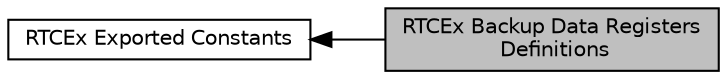 digraph "RTCEx Backup Data Registers Definitions"
{
  edge [fontname="Helvetica",fontsize="10",labelfontname="Helvetica",labelfontsize="10"];
  node [fontname="Helvetica",fontsize="10",shape=box];
  rankdir=LR;
  Node1 [label="RTCEx Backup Data Registers\l Definitions",height=0.2,width=0.4,color="black", fillcolor="grey75", style="filled", fontcolor="black",tooltip=" "];
  Node2 [label="RTCEx Exported Constants",height=0.2,width=0.4,color="black", fillcolor="white", style="filled",URL="$group___r_t_c_ex___exported___constants.html",tooltip=" "];
  Node2->Node1 [shape=plaintext, dir="back", style="solid"];
}
